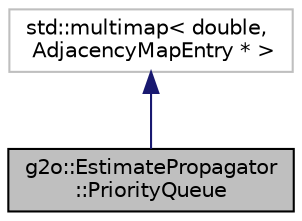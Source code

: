 digraph "g2o::EstimatePropagator::PriorityQueue"
{
  edge [fontname="Helvetica",fontsize="10",labelfontname="Helvetica",labelfontsize="10"];
  node [fontname="Helvetica",fontsize="10",shape=record];
  Node0 [label="g2o::EstimatePropagator\l::PriorityQueue",height=0.2,width=0.4,color="black", fillcolor="grey75", style="filled", fontcolor="black"];
  Node1 -> Node0 [dir="back",color="midnightblue",fontsize="10",style="solid",fontname="Helvetica"];
  Node1 [label="std::multimap\< double,\l AdjacencyMapEntry * \>",height=0.2,width=0.4,color="grey75", fillcolor="white", style="filled"];
}
